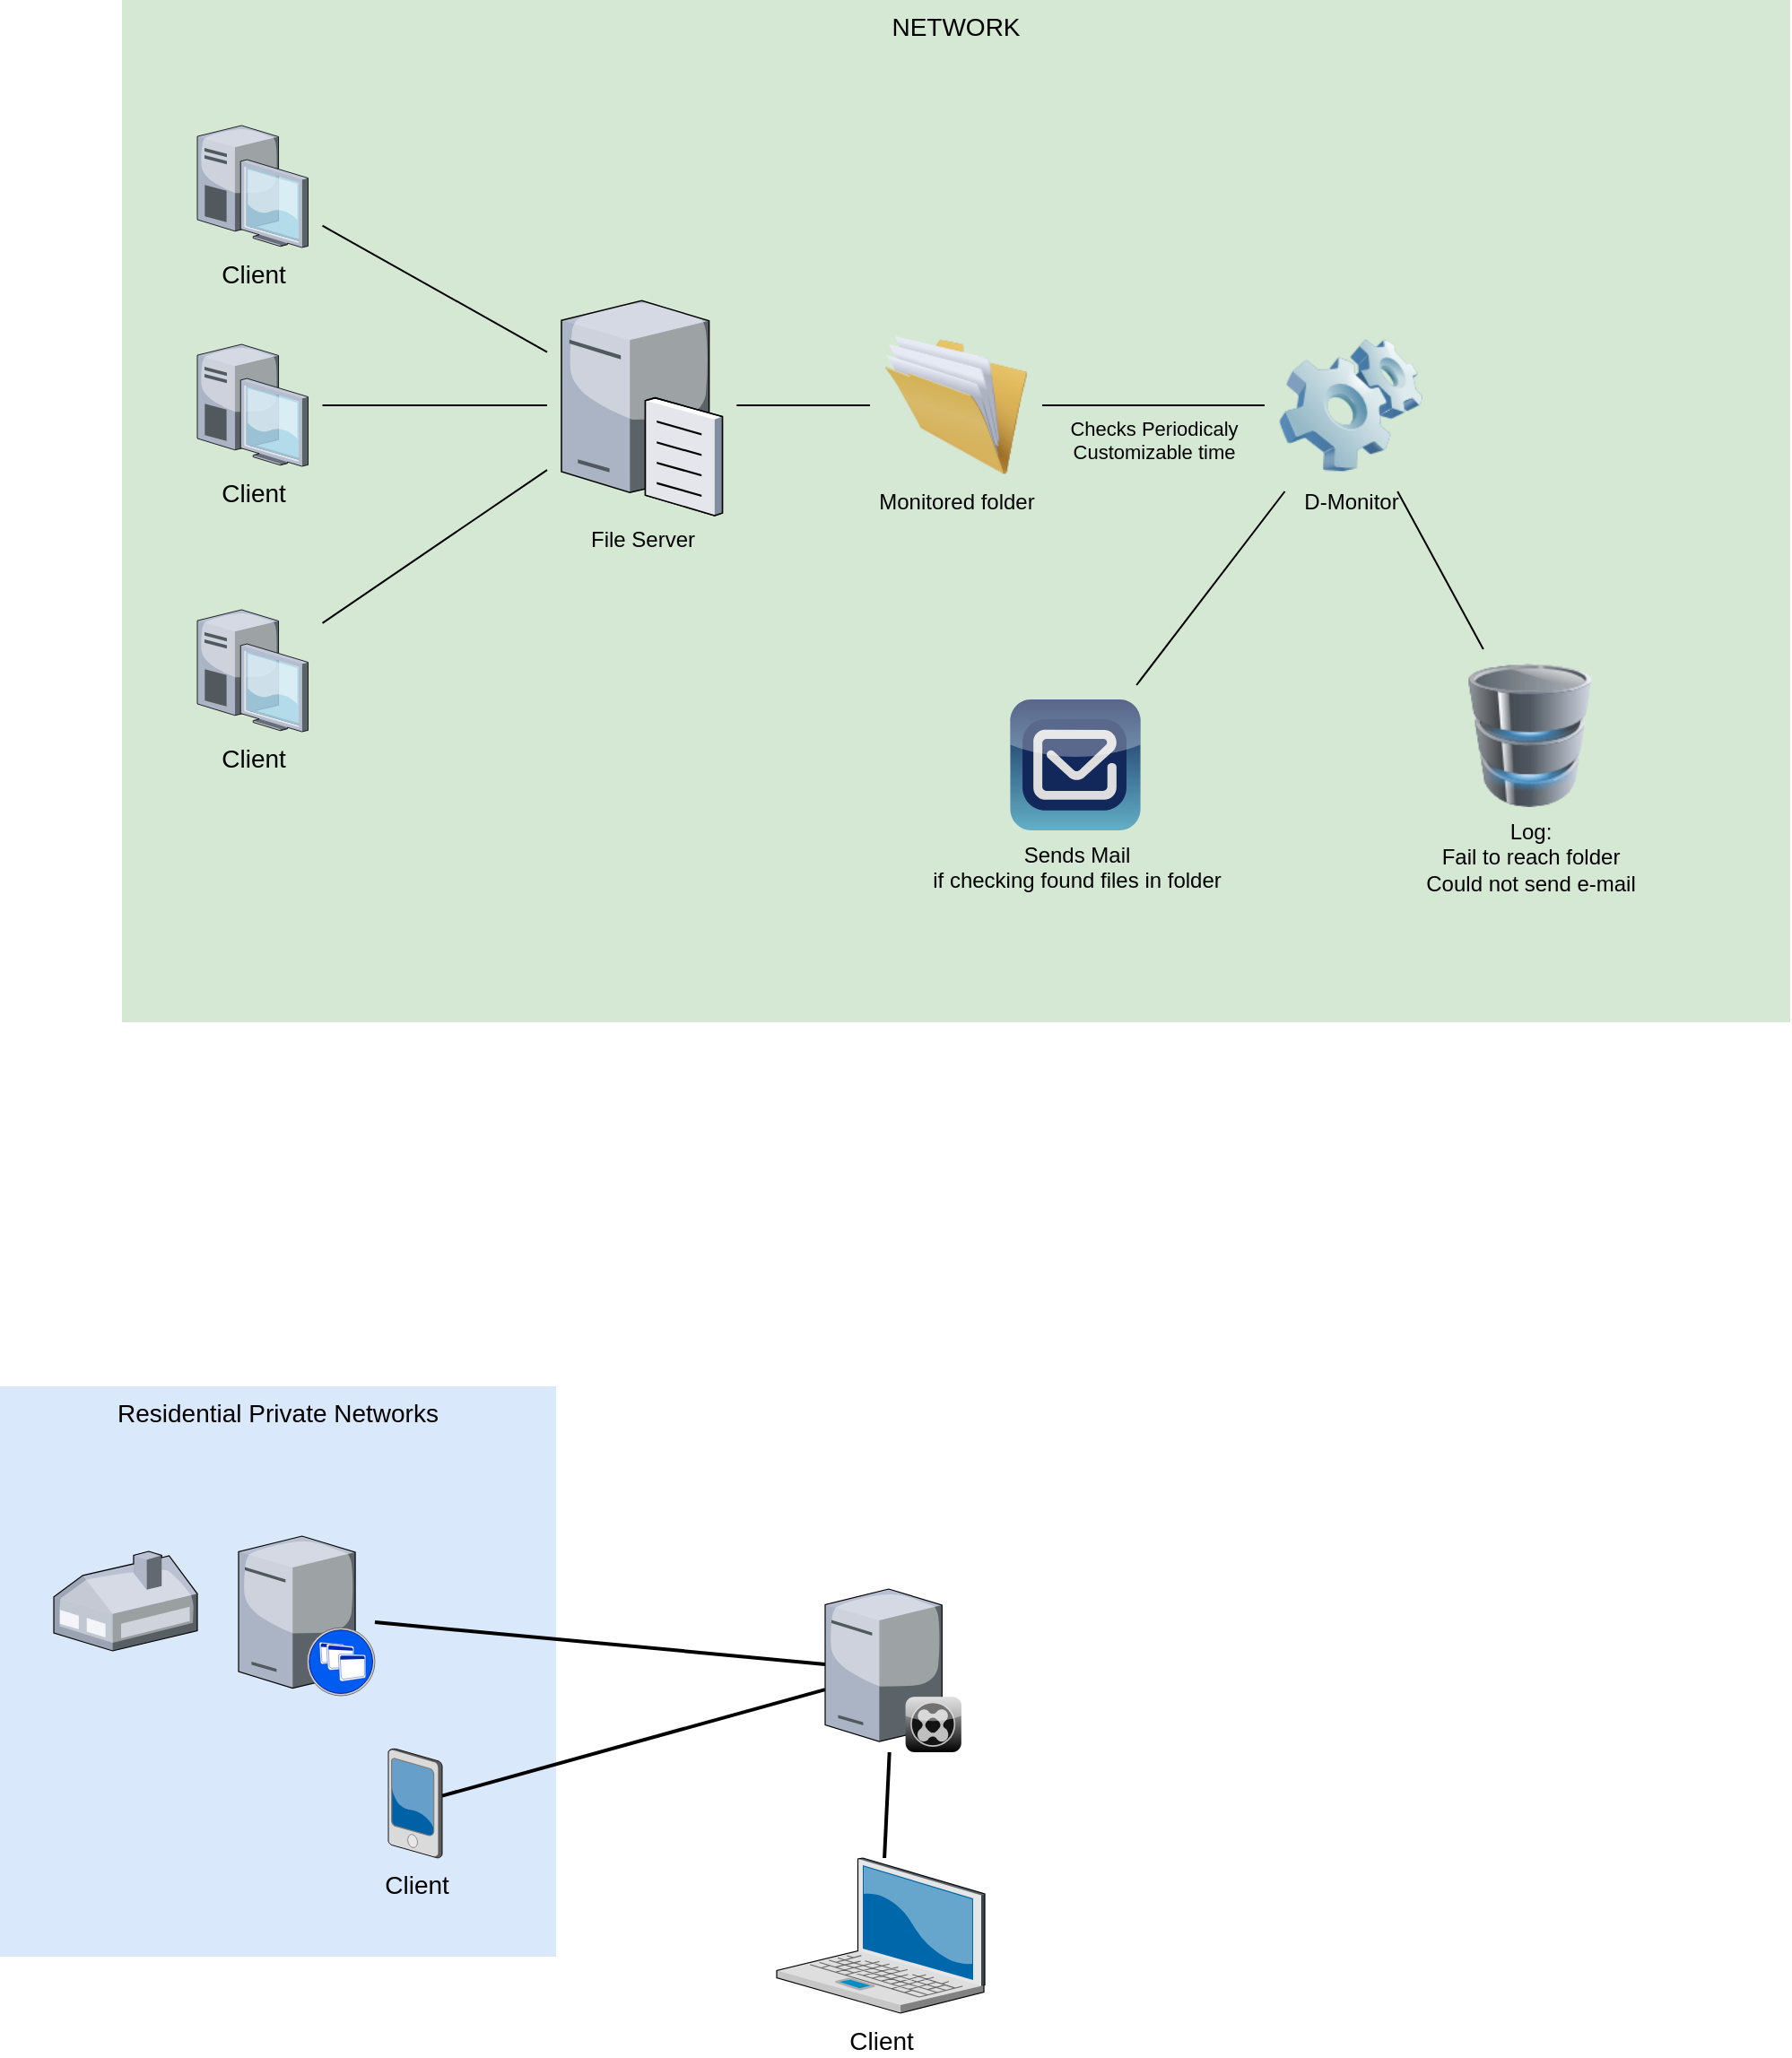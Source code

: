 <mxfile version="15.3.3" type="github">
  <diagram name="Page-1" id="e3a06f82-3646-2815-327d-82caf3d4e204">
    <mxGraphModel dx="1021" dy="698" grid="1" gridSize="10" guides="1" tooltips="1" connect="1" arrows="1" fold="1" page="1" pageScale="1.5" pageWidth="1169" pageHeight="826" background="none" math="0" shadow="0">
      <root>
        <mxCell id="0" style=";html=1;" />
        <mxCell id="1" style=";html=1;" parent="0" />
        <mxCell id="6a7d8f32e03d9370-60" value="NETWORK" style="whiteSpace=wrap;html=1;fillColor=#d5e8d4;fontSize=14;strokeColor=none;verticalAlign=top;" parent="1" vertex="1">
          <mxGeometry x="245" y="90" width="930" height="570" as="geometry" />
        </mxCell>
        <mxCell id="6a7d8f32e03d9370-58" value="Residential Private Networks" style="whiteSpace=wrap;html=1;fillColor=#dae8fc;fontSize=14;strokeColor=none;verticalAlign=top;" parent="1" vertex="1">
          <mxGeometry x="177" y="863" width="310" height="318" as="geometry" />
        </mxCell>
        <mxCell id="6a7d8f32e03d9370-36" style="edgeStyle=none;rounded=0;html=1;startSize=10;endSize=10;jettySize=auto;orthogonalLoop=1;fontSize=14;endArrow=none;endFill=0;strokeWidth=2;" parent="1" source="6a7d8f32e03d9370-1" target="6a7d8f32e03d9370-14" edge="1">
          <mxGeometry relative="1" as="geometry" />
        </mxCell>
        <mxCell id="6a7d8f32e03d9370-1" value="Client" style="verticalLabelPosition=bottom;aspect=fixed;html=1;verticalAlign=top;strokeColor=none;shape=mxgraph.citrix.laptop_2;fillColor=#66B2FF;gradientColor=#0066CC;fontSize=14;" parent="1" vertex="1">
          <mxGeometry x="610.0" y="1126" width="116" height="86.5" as="geometry" />
        </mxCell>
        <mxCell id="6a7d8f32e03d9370-4" value="Client" style="verticalLabelPosition=bottom;aspect=fixed;html=1;verticalAlign=top;strokeColor=none;shape=mxgraph.citrix.desktop;fillColor=#66B2FF;gradientColor=#0066CC;fontSize=14;" parent="1" vertex="1">
          <mxGeometry x="287" y="430" width="61.76" height="68" as="geometry" />
        </mxCell>
        <mxCell id="6a7d8f32e03d9370-37" style="edgeStyle=none;rounded=0;html=1;startSize=10;endSize=10;jettySize=auto;orthogonalLoop=1;fontSize=14;endArrow=none;endFill=0;strokeWidth=2;" parent="1" source="6a7d8f32e03d9370-6" target="6a7d8f32e03d9370-14" edge="1">
          <mxGeometry relative="1" as="geometry" />
        </mxCell>
        <mxCell id="6a7d8f32e03d9370-6" value="Client" style="verticalLabelPosition=bottom;aspect=fixed;html=1;verticalAlign=top;strokeColor=none;shape=mxgraph.citrix.pda;fillColor=#66B2FF;gradientColor=#0066CC;fontSize=14;" parent="1" vertex="1">
          <mxGeometry x="393.5" y="1065" width="30" height="61" as="geometry" />
        </mxCell>
        <mxCell id="6a7d8f32e03d9370-8" value="" style="verticalLabelPosition=bottom;aspect=fixed;html=1;verticalAlign=top;strokeColor=none;shape=mxgraph.citrix.xenapp_server;fillColor=#66B2FF;gradientColor=#0066CC;fontSize=14;" parent="1" vertex="1">
          <mxGeometry x="310.0" y="946.5" width="76" height="89" as="geometry" />
        </mxCell>
        <mxCell id="6a7d8f32e03d9370-38" style="edgeStyle=none;rounded=0;html=1;startSize=10;endSize=10;jettySize=auto;orthogonalLoop=1;fontSize=14;endArrow=none;endFill=0;strokeWidth=2;" parent="1" source="6a7d8f32e03d9370-14" target="6a7d8f32e03d9370-8" edge="1">
          <mxGeometry relative="1" as="geometry" />
        </mxCell>
        <mxCell id="6a7d8f32e03d9370-14" value="" style="verticalLabelPosition=bottom;aspect=fixed;html=1;verticalAlign=top;strokeColor=none;shape=mxgraph.citrix.xenclient_synchronizer;fillColor=#CCCCCC;gradientColor=#000000;gradientDirection=south;fontSize=14;" parent="1" vertex="1">
          <mxGeometry x="637.0" y="976" width="76" height="91" as="geometry" />
        </mxCell>
        <mxCell id="6a7d8f32e03d9370-23" value="" style="verticalLabelPosition=bottom;aspect=fixed;html=1;verticalAlign=top;strokeColor=none;shape=mxgraph.citrix.home_office;fillColor=#66B2FF;gradientColor=#0066CC;fontSize=14;" parent="1" vertex="1">
          <mxGeometry x="207" y="955" width="80" height="55.5" as="geometry" />
        </mxCell>
        <mxCell id="Fg0h0yD4u9hGByssmBjA-4" value="File Server" style="verticalLabelPosition=bottom;sketch=0;aspect=fixed;html=1;verticalAlign=top;strokeColor=none;align=center;outlineConnect=0;shape=mxgraph.citrix.file_server;hachureGap=4;pointerEvents=0;" vertex="1" parent="1">
          <mxGeometry x="490" y="254.75" width="89.66" height="122.5" as="geometry" />
        </mxCell>
        <mxCell id="Fg0h0yD4u9hGByssmBjA-5" value="Client" style="verticalLabelPosition=bottom;aspect=fixed;html=1;verticalAlign=top;strokeColor=none;shape=mxgraph.citrix.desktop;fillColor=#66B2FF;gradientColor=#0066CC;fontSize=14;" vertex="1" parent="1">
          <mxGeometry x="287" y="282" width="61.76" height="68" as="geometry" />
        </mxCell>
        <mxCell id="Fg0h0yD4u9hGByssmBjA-6" value="Client" style="verticalLabelPosition=bottom;aspect=fixed;html=1;verticalAlign=top;strokeColor=none;shape=mxgraph.citrix.desktop;fillColor=#66B2FF;gradientColor=#0066CC;fontSize=14;" vertex="1" parent="1">
          <mxGeometry x="287" y="160" width="61.76" height="68" as="geometry" />
        </mxCell>
        <mxCell id="Fg0h0yD4u9hGByssmBjA-21" value="" style="endArrow=none;html=1;startSize=14;endSize=14;sourcePerimeterSpacing=8;targetPerimeterSpacing=8;" edge="1" parent="1" source="Fg0h0yD4u9hGByssmBjA-6" target="Fg0h0yD4u9hGByssmBjA-4">
          <mxGeometry width="50" height="50" relative="1" as="geometry">
            <mxPoint x="460" y="300" as="sourcePoint" />
            <mxPoint x="510" y="250" as="targetPoint" />
          </mxGeometry>
        </mxCell>
        <mxCell id="Fg0h0yD4u9hGByssmBjA-22" value="" style="endArrow=none;html=1;startSize=14;endSize=14;sourcePerimeterSpacing=8;targetPerimeterSpacing=8;" edge="1" parent="1" source="Fg0h0yD4u9hGByssmBjA-5" target="Fg0h0yD4u9hGByssmBjA-4">
          <mxGeometry width="50" height="50" relative="1" as="geometry">
            <mxPoint x="324.977" y="226.984" as="sourcePoint" />
            <mxPoint x="549.34" y="319.472" as="targetPoint" />
          </mxGeometry>
        </mxCell>
        <mxCell id="Fg0h0yD4u9hGByssmBjA-23" value="" style="endArrow=none;html=1;startSize=14;endSize=14;sourcePerimeterSpacing=8;targetPerimeterSpacing=8;" edge="1" parent="1" source="6a7d8f32e03d9370-4" target="Fg0h0yD4u9hGByssmBjA-4">
          <mxGeometry width="50" height="50" relative="1" as="geometry">
            <mxPoint x="339.985" y="347.012" as="sourcePoint" />
            <mxPoint x="559.34" y="329.472" as="targetPoint" />
          </mxGeometry>
        </mxCell>
        <mxCell id="Fg0h0yD4u9hGByssmBjA-24" value="Monitored folder" style="image;html=1;image=img/lib/clip_art/general/Full_Folder_128x128.png;hachureGap=4;pointerEvents=0;strokeColor=default;labelBackgroundColor=none;" vertex="1" parent="1">
          <mxGeometry x="670" y="276" width="80" height="80" as="geometry" />
        </mxCell>
        <mxCell id="Fg0h0yD4u9hGByssmBjA-25" value="" style="endArrow=none;html=1;startSize=14;endSize=14;sourcePerimeterSpacing=8;targetPerimeterSpacing=8;" edge="1" parent="1" source="Fg0h0yD4u9hGByssmBjA-24" target="Fg0h0yD4u9hGByssmBjA-4">
          <mxGeometry width="50" height="50" relative="1" as="geometry">
            <mxPoint x="460" y="400" as="sourcePoint" />
            <mxPoint x="510" y="350" as="targetPoint" />
          </mxGeometry>
        </mxCell>
        <mxCell id="Fg0h0yD4u9hGByssmBjA-26" value="D-Monitor&lt;br&gt;" style="image;html=1;image=img/lib/clip_art/computers/Software_128x128.png;hachureGap=4;pointerEvents=0;labelBackgroundColor=none;strokeColor=default;" vertex="1" parent="1">
          <mxGeometry x="890" y="276" width="80" height="80" as="geometry" />
        </mxCell>
        <mxCell id="Fg0h0yD4u9hGByssmBjA-27" value="Checks Periodicaly&lt;br&gt;Customizable time" style="endArrow=none;html=1;startSize=14;endSize=14;sourcePerimeterSpacing=8;targetPerimeterSpacing=8;labelBackgroundColor=none;verticalAlign=top;" edge="1" parent="1" source="Fg0h0yD4u9hGByssmBjA-24" target="Fg0h0yD4u9hGByssmBjA-26">
          <mxGeometry width="50" height="50" relative="1" as="geometry">
            <mxPoint x="460" y="350" as="sourcePoint" />
            <mxPoint x="510" y="300" as="targetPoint" />
          </mxGeometry>
        </mxCell>
        <mxCell id="Fg0h0yD4u9hGByssmBjA-28" value="Log:&lt;br&gt;Fail to reach folder&lt;br&gt;Could not send e-mail" style="image;html=1;image=img/lib/clip_art/computers/Database_128x128.png;hachureGap=4;pointerEvents=0;labelBackgroundColor=none;strokeColor=default;" vertex="1" parent="1">
          <mxGeometry x="990" y="460" width="80" height="80" as="geometry" />
        </mxCell>
        <mxCell id="Fg0h0yD4u9hGByssmBjA-29" value="Sends Mail&lt;br&gt;if checking found files in folder" style="verticalLabelPosition=bottom;sketch=0;aspect=fixed;html=1;verticalAlign=top;strokeColor=none;align=center;outlineConnect=0;shape=mxgraph.citrix.worxmail;fillColor=#112356;gradientColor=#63AFC6;gradientDirection=south;hachureGap=4;pointerEvents=0;labelBackgroundColor=none;" vertex="1" parent="1">
          <mxGeometry x="740" y="480" width="73" height="73" as="geometry" />
        </mxCell>
        <mxCell id="Fg0h0yD4u9hGByssmBjA-32" value="" style="endArrow=none;html=1;startSize=14;endSize=14;sourcePerimeterSpacing=8;targetPerimeterSpacing=8;" edge="1" parent="1" source="Fg0h0yD4u9hGByssmBjA-29" target="Fg0h0yD4u9hGByssmBjA-26">
          <mxGeometry width="50" height="50" relative="1" as="geometry">
            <mxPoint x="660" y="390" as="sourcePoint" />
            <mxPoint x="710" y="340" as="targetPoint" />
          </mxGeometry>
        </mxCell>
        <mxCell id="Fg0h0yD4u9hGByssmBjA-33" value="" style="endArrow=none;html=1;startSize=14;endSize=14;sourcePerimeterSpacing=8;targetPerimeterSpacing=8;" edge="1" parent="1" source="Fg0h0yD4u9hGByssmBjA-28" target="Fg0h0yD4u9hGByssmBjA-26">
          <mxGeometry width="50" height="50" relative="1" as="geometry">
            <mxPoint x="868.07" y="379.25" as="sourcePoint" />
            <mxPoint x="908.048" y="278" as="targetPoint" />
          </mxGeometry>
        </mxCell>
      </root>
    </mxGraphModel>
  </diagram>
</mxfile>
